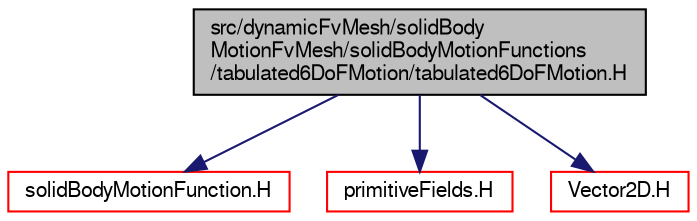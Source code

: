 digraph "src/dynamicFvMesh/solidBodyMotionFvMesh/solidBodyMotionFunctions/tabulated6DoFMotion/tabulated6DoFMotion.H"
{
  bgcolor="transparent";
  edge [fontname="FreeSans",fontsize="10",labelfontname="FreeSans",labelfontsize="10"];
  node [fontname="FreeSans",fontsize="10",shape=record];
  Node0 [label="src/dynamicFvMesh/solidBody\lMotionFvMesh/solidBodyMotionFunctions\l/tabulated6DoFMotion/tabulated6DoFMotion.H",height=0.2,width=0.4,color="black", fillcolor="grey75", style="filled", fontcolor="black"];
  Node0 -> Node1 [color="midnightblue",fontsize="10",style="solid",fontname="FreeSans"];
  Node1 [label="solidBodyMotionFunction.H",height=0.2,width=0.4,color="red",URL="$a00341.html"];
  Node0 -> Node167 [color="midnightblue",fontsize="10",style="solid",fontname="FreeSans"];
  Node167 [label="primitiveFields.H",height=0.2,width=0.4,color="red",URL="$a09635.html",tooltip="Specialisations of Field<T> for scalar, vector and tensor. "];
  Node0 -> Node173 [color="midnightblue",fontsize="10",style="solid",fontname="FreeSans"];
  Node173 [label="Vector2D.H",height=0.2,width=0.4,color="red",URL="$a12851.html"];
}
